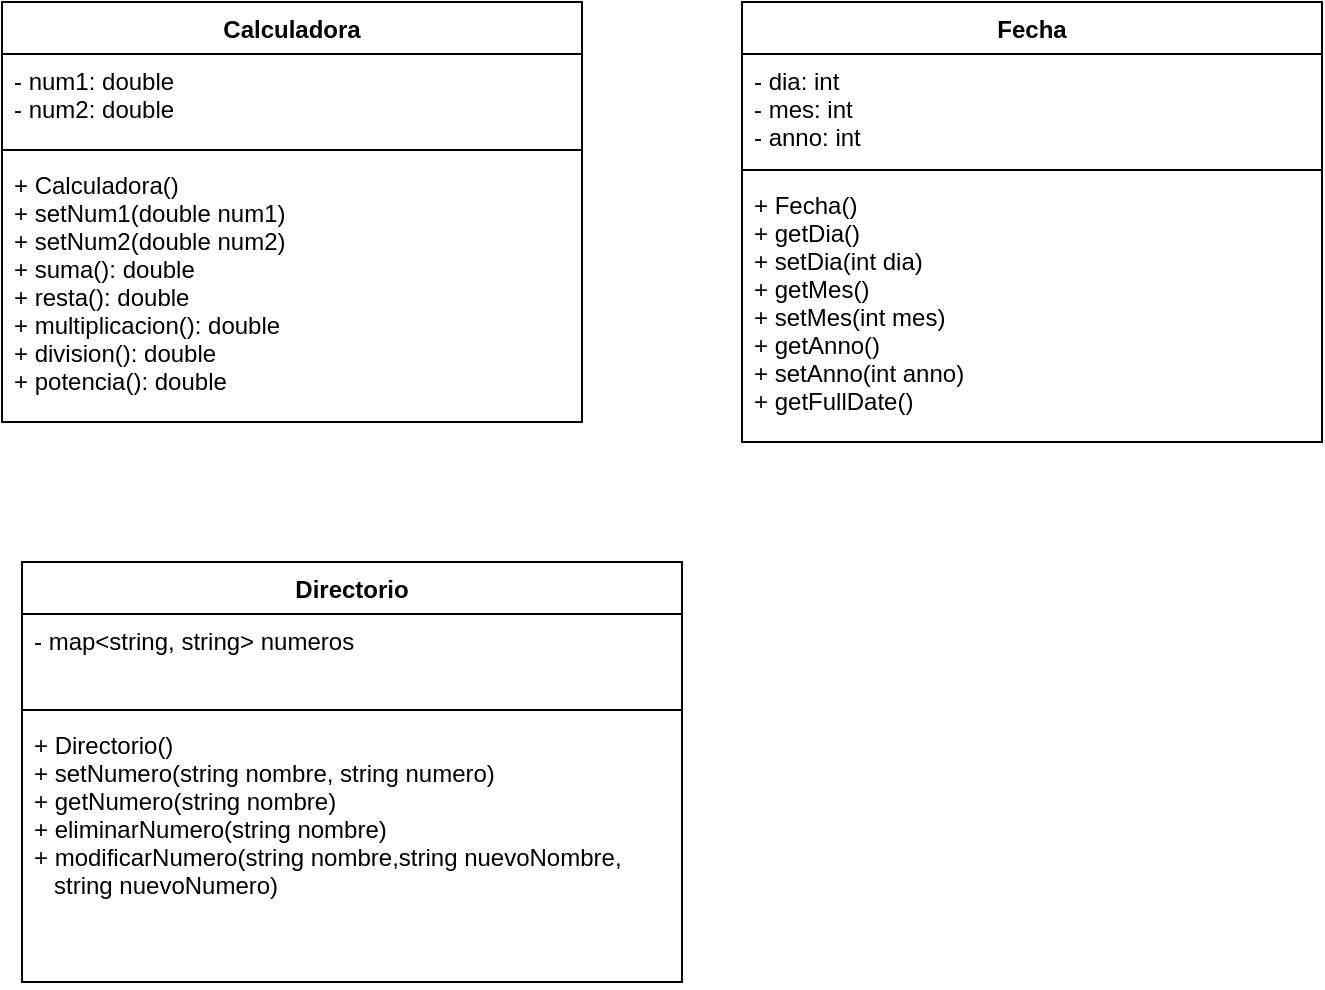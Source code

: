 <mxfile version="14.6.13" type="device"><diagram id="cKGTXVvjmAmT1awNtigY" name="Page-1"><mxGraphModel dx="1038" dy="548" grid="1" gridSize="10" guides="1" tooltips="1" connect="1" arrows="1" fold="1" page="1" pageScale="1" pageWidth="850" pageHeight="1100" math="0" shadow="0"><root><mxCell id="0"/><mxCell id="1" parent="0"/><mxCell id="rwmDmbpvKqCR-dJLnDXe-1" value="Calculadora" style="swimlane;fontStyle=1;align=center;verticalAlign=top;childLayout=stackLayout;horizontal=1;startSize=26;horizontalStack=0;resizeParent=1;resizeParentMax=0;resizeLast=0;collapsible=1;marginBottom=0;" vertex="1" parent="1"><mxGeometry x="80" y="90" width="290" height="210" as="geometry"/></mxCell><mxCell id="rwmDmbpvKqCR-dJLnDXe-2" value="- num1: double&#10;- num2: double" style="text;strokeColor=none;fillColor=none;align=left;verticalAlign=top;spacingLeft=4;spacingRight=4;overflow=hidden;rotatable=0;points=[[0,0.5],[1,0.5]];portConstraint=eastwest;" vertex="1" parent="rwmDmbpvKqCR-dJLnDXe-1"><mxGeometry y="26" width="290" height="44" as="geometry"/></mxCell><mxCell id="rwmDmbpvKqCR-dJLnDXe-3" value="" style="line;strokeWidth=1;fillColor=none;align=left;verticalAlign=middle;spacingTop=-1;spacingLeft=3;spacingRight=3;rotatable=0;labelPosition=right;points=[];portConstraint=eastwest;" vertex="1" parent="rwmDmbpvKqCR-dJLnDXe-1"><mxGeometry y="70" width="290" height="8" as="geometry"/></mxCell><mxCell id="rwmDmbpvKqCR-dJLnDXe-4" value="+ Calculadora()&#10;+ setNum1(double num1)&#10;+ setNum2(double num2)&#10;+ suma(): double&#10;+ resta(): double&#10;+ multiplicacion(): double&#10;+ division(): double&#10;+ potencia(): double" style="text;strokeColor=none;fillColor=none;align=left;verticalAlign=top;spacingLeft=4;spacingRight=4;overflow=hidden;rotatable=0;points=[[0,0.5],[1,0.5]];portConstraint=eastwest;" vertex="1" parent="rwmDmbpvKqCR-dJLnDXe-1"><mxGeometry y="78" width="290" height="132" as="geometry"/></mxCell><mxCell id="rwmDmbpvKqCR-dJLnDXe-5" value="Fecha" style="swimlane;fontStyle=1;align=center;verticalAlign=top;childLayout=stackLayout;horizontal=1;startSize=26;horizontalStack=0;resizeParent=1;resizeParentMax=0;resizeLast=0;collapsible=1;marginBottom=0;" vertex="1" parent="1"><mxGeometry x="450" y="90" width="290" height="220" as="geometry"/></mxCell><mxCell id="rwmDmbpvKqCR-dJLnDXe-6" value="- dia: int&#10;- mes: int&#10;- anno: int" style="text;strokeColor=none;fillColor=none;align=left;verticalAlign=top;spacingLeft=4;spacingRight=4;overflow=hidden;rotatable=0;points=[[0,0.5],[1,0.5]];portConstraint=eastwest;" vertex="1" parent="rwmDmbpvKqCR-dJLnDXe-5"><mxGeometry y="26" width="290" height="54" as="geometry"/></mxCell><mxCell id="rwmDmbpvKqCR-dJLnDXe-7" value="" style="line;strokeWidth=1;fillColor=none;align=left;verticalAlign=middle;spacingTop=-1;spacingLeft=3;spacingRight=3;rotatable=0;labelPosition=right;points=[];portConstraint=eastwest;" vertex="1" parent="rwmDmbpvKqCR-dJLnDXe-5"><mxGeometry y="80" width="290" height="8" as="geometry"/></mxCell><mxCell id="rwmDmbpvKqCR-dJLnDXe-8" value="+ Fecha()&#10;+ getDia()&#10;+ setDia(int dia)&#10;+ getMes()&#10;+ setMes(int mes)&#10;+ getAnno()&#10;+ setAnno(int anno)&#10;+ getFullDate()" style="text;strokeColor=none;fillColor=none;align=left;verticalAlign=top;spacingLeft=4;spacingRight=4;overflow=hidden;rotatable=0;points=[[0,0.5],[1,0.5]];portConstraint=eastwest;" vertex="1" parent="rwmDmbpvKqCR-dJLnDXe-5"><mxGeometry y="88" width="290" height="132" as="geometry"/></mxCell><mxCell id="rwmDmbpvKqCR-dJLnDXe-9" value="Directorio" style="swimlane;fontStyle=1;align=center;verticalAlign=top;childLayout=stackLayout;horizontal=1;startSize=26;horizontalStack=0;resizeParent=1;resizeParentMax=0;resizeLast=0;collapsible=1;marginBottom=0;" vertex="1" parent="1"><mxGeometry x="90" y="370" width="330" height="210" as="geometry"/></mxCell><mxCell id="rwmDmbpvKqCR-dJLnDXe-10" value="- map&lt;string, string&gt; numeros" style="text;strokeColor=none;fillColor=none;align=left;verticalAlign=top;spacingLeft=4;spacingRight=4;overflow=hidden;rotatable=0;points=[[0,0.5],[1,0.5]];portConstraint=eastwest;" vertex="1" parent="rwmDmbpvKqCR-dJLnDXe-9"><mxGeometry y="26" width="330" height="44" as="geometry"/></mxCell><mxCell id="rwmDmbpvKqCR-dJLnDXe-11" value="" style="line;strokeWidth=1;fillColor=none;align=left;verticalAlign=middle;spacingTop=-1;spacingLeft=3;spacingRight=3;rotatable=0;labelPosition=right;points=[];portConstraint=eastwest;" vertex="1" parent="rwmDmbpvKqCR-dJLnDXe-9"><mxGeometry y="70" width="330" height="8" as="geometry"/></mxCell><mxCell id="rwmDmbpvKqCR-dJLnDXe-12" value="+ Directorio()&#10;+ setNumero(string nombre, string numero)&#10;+ getNumero(string nombre)&#10;+ eliminarNumero(string nombre)&#10;+ modificarNumero(string nombre,string nuevoNombre, &#10;   string nuevoNumero)" style="text;strokeColor=none;fillColor=none;align=left;verticalAlign=top;spacingLeft=4;spacingRight=4;overflow=hidden;rotatable=0;points=[[0,0.5],[1,0.5]];portConstraint=eastwest;" vertex="1" parent="rwmDmbpvKqCR-dJLnDXe-9"><mxGeometry y="78" width="330" height="132" as="geometry"/></mxCell></root></mxGraphModel></diagram></mxfile>